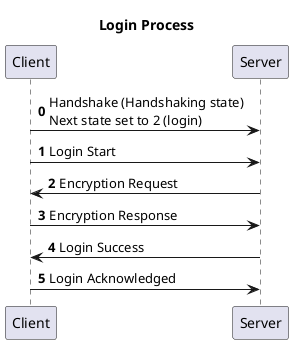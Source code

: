 @startuml
'https://plantuml.com/sequence-diagram

title Login Process

participant Client
participant Server

autonumber 0

Client -> Server: Handshake (Handshaking state)\nNext state set to 2 (login)
Client -> Server: Login Start
Server -> Client: Encryption Request
Client -> Server: Encryption Response
Server -> Client: Login Success
Client -> Server: Login Acknowledged
@enduml